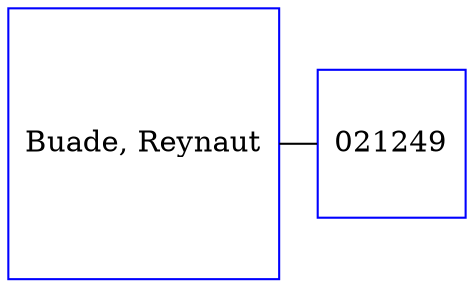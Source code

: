 digraph D {
    edge [dir=none];    node [shape=box];    "021247"   [label="Buade, Reynaut", shape=box, regular=1, color="blue"] ;
"021249"   [label="021249", shape=box, regular=1, color="blue"] ;
{rank=same; 021247->021249};
}
